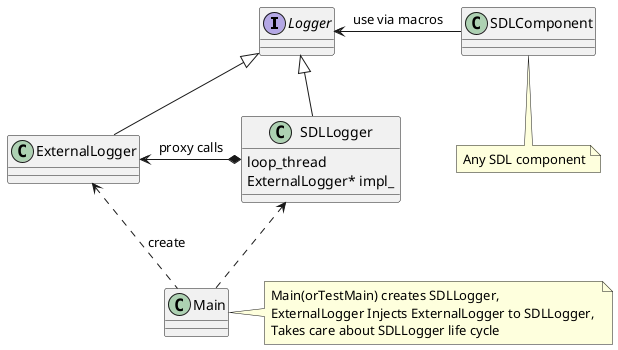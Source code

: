 @startuml



interface Logger

class SDLLogger {
  loop_thread
  ExternalLogger* impl_
}

class ExternalLogger 


SDLLogger -up-|> Logger
ExternalLogger -up-|> Logger

SDLLogger *-left-> ExternalLogger : proxy calls

class SDLComponent
SDLComponent -left-> Logger : use via macros
note "Any SDL component" as N1
SDLComponent .. N1

class Main

Main .up.> SDLLogger  
Main  .up.> ExternalLogger : create
note "Main(orTestMain) creates SDLLogger,  \n\
ExternalLogger Injects ExternalLogger to SDLLogger, \n\
Takes care about SDLLogger life cycle" as N2

N2 .left. Main
@enduml

